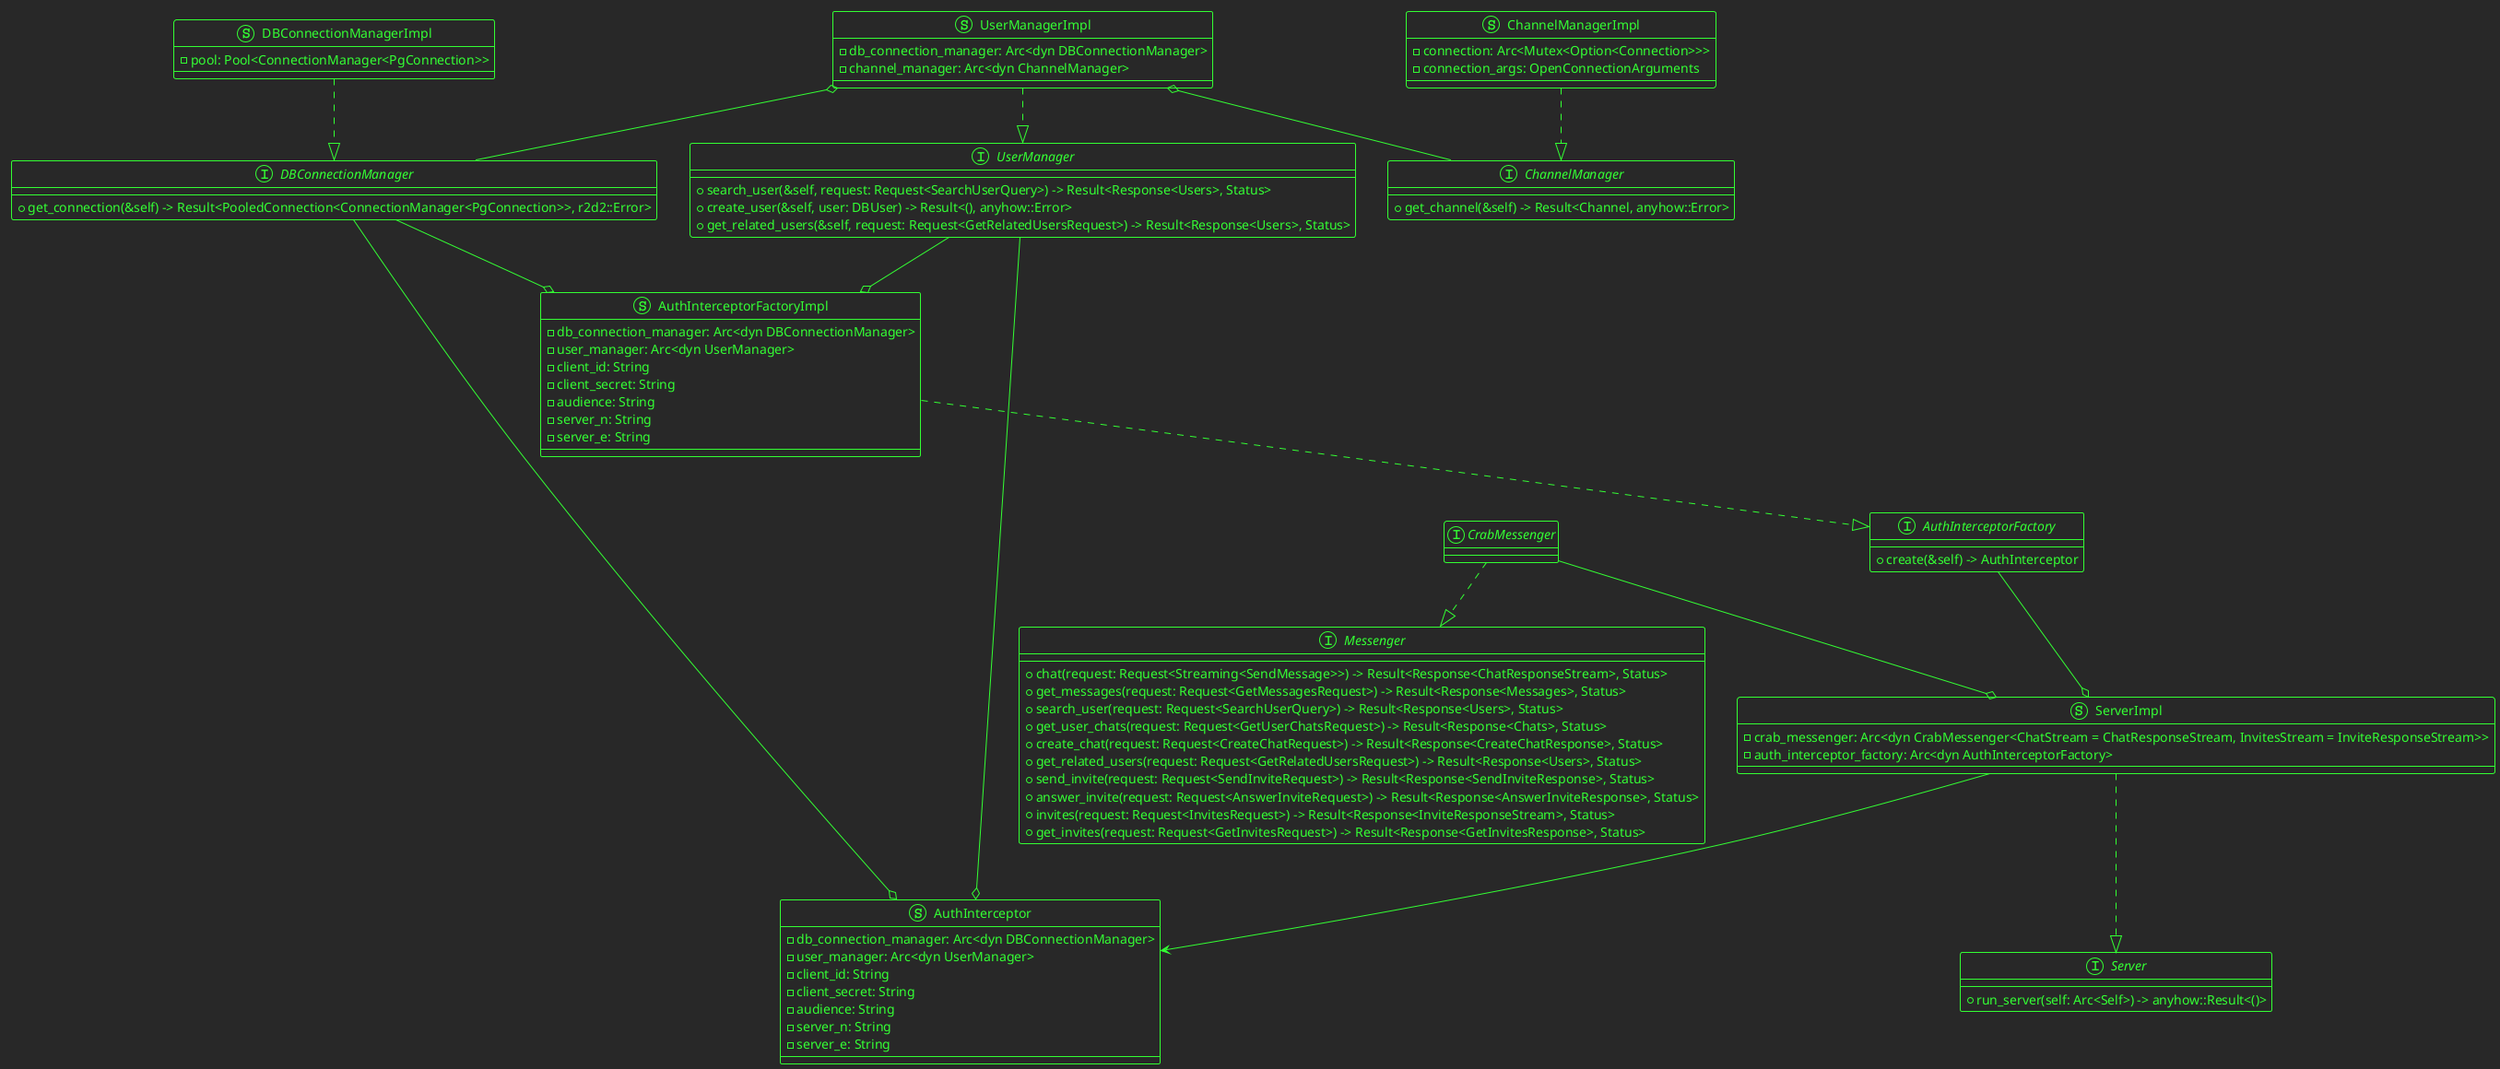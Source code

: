 @startuml
!theme crt-green
interface Server {
    + run_server(self: Arc<Self>) -> anyhow::Result<()>
}

struct ServerImpl {
    - crab_messenger: Arc<dyn CrabMessenger<ChatStream = ChatResponseStream, InvitesStream = InviteResponseStream>>
    - auth_interceptor_factory: Arc<dyn AuthInterceptorFactory>
}

ServerImpl ..|> Server

interface AuthInterceptorFactory {
    + create(&self) -> AuthInterceptor
}

struct AuthInterceptorFactoryImpl {
    - db_connection_manager: Arc<dyn DBConnectionManager>
    - user_manager: Arc<dyn UserManager>
    - client_id: String
    - client_secret: String
    - audience: String
    - server_n: String
    - server_e: String
}

AuthInterceptorFactoryImpl ..|> AuthInterceptorFactory

AuthInterceptorFactory --o ServerImpl

interface ChannelManager {
    + get_channel(&self) -> Result<Channel, anyhow::Error>
}

struct ChannelManagerImpl {
    - connection: Arc<Mutex<Option<Connection>>>
    - connection_args: OpenConnectionArguments
}

ChannelManagerImpl ..|> ChannelManager

interface DBConnectionManager {
    + get_connection(&self) -> Result<PooledConnection<ConnectionManager<PgConnection>>, r2d2::Error>
}

struct DBConnectionManagerImpl {
    - pool: Pool<ConnectionManager<PgConnection>>
}

DBConnectionManagerImpl ..|> DBConnectionManager

DBConnectionManager --o AuthInterceptorFactoryImpl

struct AuthInterceptor {
    - db_connection_manager: Arc<dyn DBConnectionManager>
    - user_manager: Arc<dyn UserManager>
    - client_id: String
    - client_secret: String
    - audience: String
    - server_n: String
    - server_e: String
}

DBConnectionManager --o AuthInterceptor

ServerImpl --> AuthInterceptor

interface UserManager {
    + search_user(&self, request: Request<SearchUserQuery>) -> Result<Response<Users>, Status>
    + create_user(&self, user: DBUser) -> Result<(), anyhow::Error>
    + get_related_users(&self, request: Request<GetRelatedUsersRequest>) -> Result<Response<Users>, Status>
}

struct UserManagerImpl {
    - db_connection_manager: Arc<dyn DBConnectionManager>
    - channel_manager: Arc<dyn ChannelManager>
}

UserManagerImpl ..|> UserManager
UserManagerImpl o-- DBConnectionManager
UserManagerImpl o-- ChannelManager

UserManager --o AuthInterceptorFactoryImpl
UserManager --o AuthInterceptor

interface Messenger {
    + chat(request: Request<Streaming<SendMessage>>) -> Result<Response<ChatResponseStream>, Status>
    + get_messages(request: Request<GetMessagesRequest>) -> Result<Response<Messages>, Status>
    + search_user(request: Request<SearchUserQuery>) -> Result<Response<Users>, Status>
    + get_user_chats(request: Request<GetUserChatsRequest>) -> Result<Response<Chats>, Status>
    + create_chat(request: Request<CreateChatRequest>) -> Result<Response<CreateChatResponse>, Status>
    + get_related_users(request: Request<GetRelatedUsersRequest>) -> Result<Response<Users>, Status>
    + send_invite(request: Request<SendInviteRequest>) -> Result<Response<SendInviteResponse>, Status>
    + answer_invite(request: Request<AnswerInviteRequest>) -> Result<Response<AnswerInviteResponse>, Status>
    + invites(request: Request<InvitesRequest>) -> Result<Response<InviteResponseStream>, Status>
    + get_invites(request: Request<GetInvitesRequest>) -> Result<Response<GetInvitesResponse>, Status>
}

interface CrabMessenger {
}

CrabMessenger ..|> Messenger

CrabMessenger --o ServerImpl

@enduml
